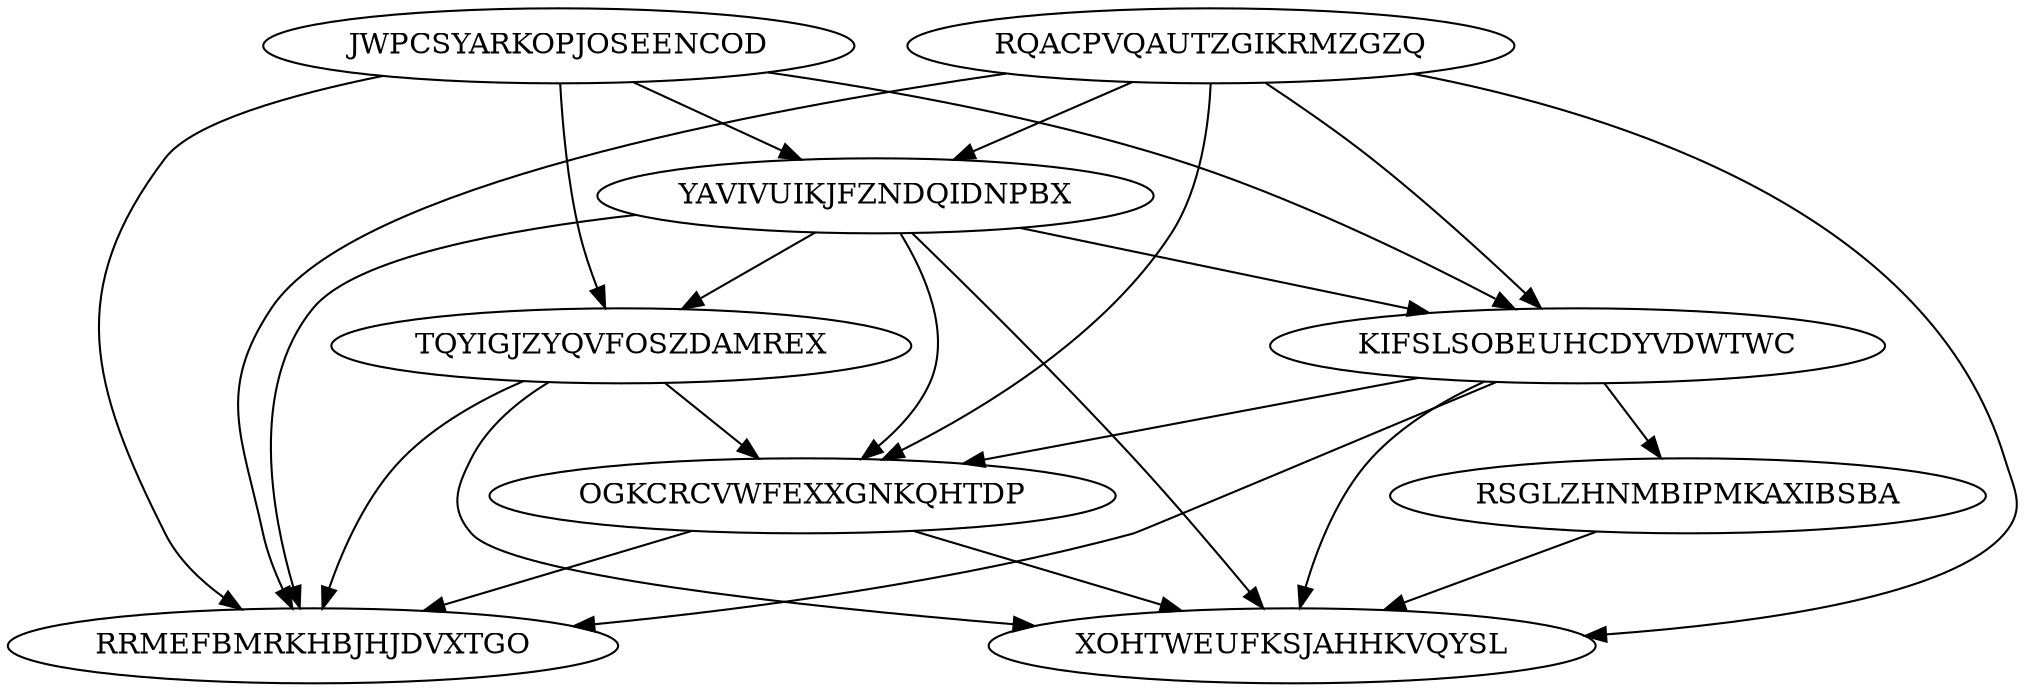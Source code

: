digraph N9M24 {
	RQACPVQAUTZGIKRMZGZQ	[Weight=18];
	JWPCSYARKOPJOSEENCOD	[Weight=12];
	YAVIVUIKJFZNDQIDNPBX	[Weight=12];
	TQYIGJZYQVFOSZDAMREX	[Weight=19];
	KIFSLSOBEUHCDYVDWTWC	[Weight=15];
	RSGLZHNMBIPMKAXIBSBA	[Weight=10];
	OGKCRCVWFEXXGNKQHTDP	[Weight=19];
	RRMEFBMRKHBJHJDVXTGO	[Weight=15];
	XOHTWEUFKSJAHHKVQYSL	[Weight=18];
	RQACPVQAUTZGIKRMZGZQ -> RRMEFBMRKHBJHJDVXTGO [Weight=10];
	RQACPVQAUTZGIKRMZGZQ -> XOHTWEUFKSJAHHKVQYSL [Weight=20];
	KIFSLSOBEUHCDYVDWTWC -> RRMEFBMRKHBJHJDVXTGO [Weight=14];
	OGKCRCVWFEXXGNKQHTDP -> RRMEFBMRKHBJHJDVXTGO [Weight=20];
	TQYIGJZYQVFOSZDAMREX -> XOHTWEUFKSJAHHKVQYSL [Weight=12];
	OGKCRCVWFEXXGNKQHTDP -> XOHTWEUFKSJAHHKVQYSL [Weight=12];
	KIFSLSOBEUHCDYVDWTWC -> XOHTWEUFKSJAHHKVQYSL [Weight=12];
	YAVIVUIKJFZNDQIDNPBX -> XOHTWEUFKSJAHHKVQYSL [Weight=13];
	TQYIGJZYQVFOSZDAMREX -> RRMEFBMRKHBJHJDVXTGO [Weight=12];
	KIFSLSOBEUHCDYVDWTWC -> RSGLZHNMBIPMKAXIBSBA [Weight=20];
	JWPCSYARKOPJOSEENCOD -> RRMEFBMRKHBJHJDVXTGO [Weight=14];
	YAVIVUIKJFZNDQIDNPBX -> RRMEFBMRKHBJHJDVXTGO [Weight=19];
	RQACPVQAUTZGIKRMZGZQ -> OGKCRCVWFEXXGNKQHTDP [Weight=14];
	YAVIVUIKJFZNDQIDNPBX -> KIFSLSOBEUHCDYVDWTWC [Weight=18];
	JWPCSYARKOPJOSEENCOD -> YAVIVUIKJFZNDQIDNPBX [Weight=10];
	YAVIVUIKJFZNDQIDNPBX -> TQYIGJZYQVFOSZDAMREX [Weight=17];
	RQACPVQAUTZGIKRMZGZQ -> YAVIVUIKJFZNDQIDNPBX [Weight=16];
	TQYIGJZYQVFOSZDAMREX -> OGKCRCVWFEXXGNKQHTDP [Weight=17];
	RQACPVQAUTZGIKRMZGZQ -> KIFSLSOBEUHCDYVDWTWC [Weight=14];
	KIFSLSOBEUHCDYVDWTWC -> OGKCRCVWFEXXGNKQHTDP [Weight=10];
	YAVIVUIKJFZNDQIDNPBX -> OGKCRCVWFEXXGNKQHTDP [Weight=11];
	JWPCSYARKOPJOSEENCOD -> TQYIGJZYQVFOSZDAMREX [Weight=11];
	JWPCSYARKOPJOSEENCOD -> KIFSLSOBEUHCDYVDWTWC [Weight=11];
	RSGLZHNMBIPMKAXIBSBA -> XOHTWEUFKSJAHHKVQYSL [Weight=16];
}

